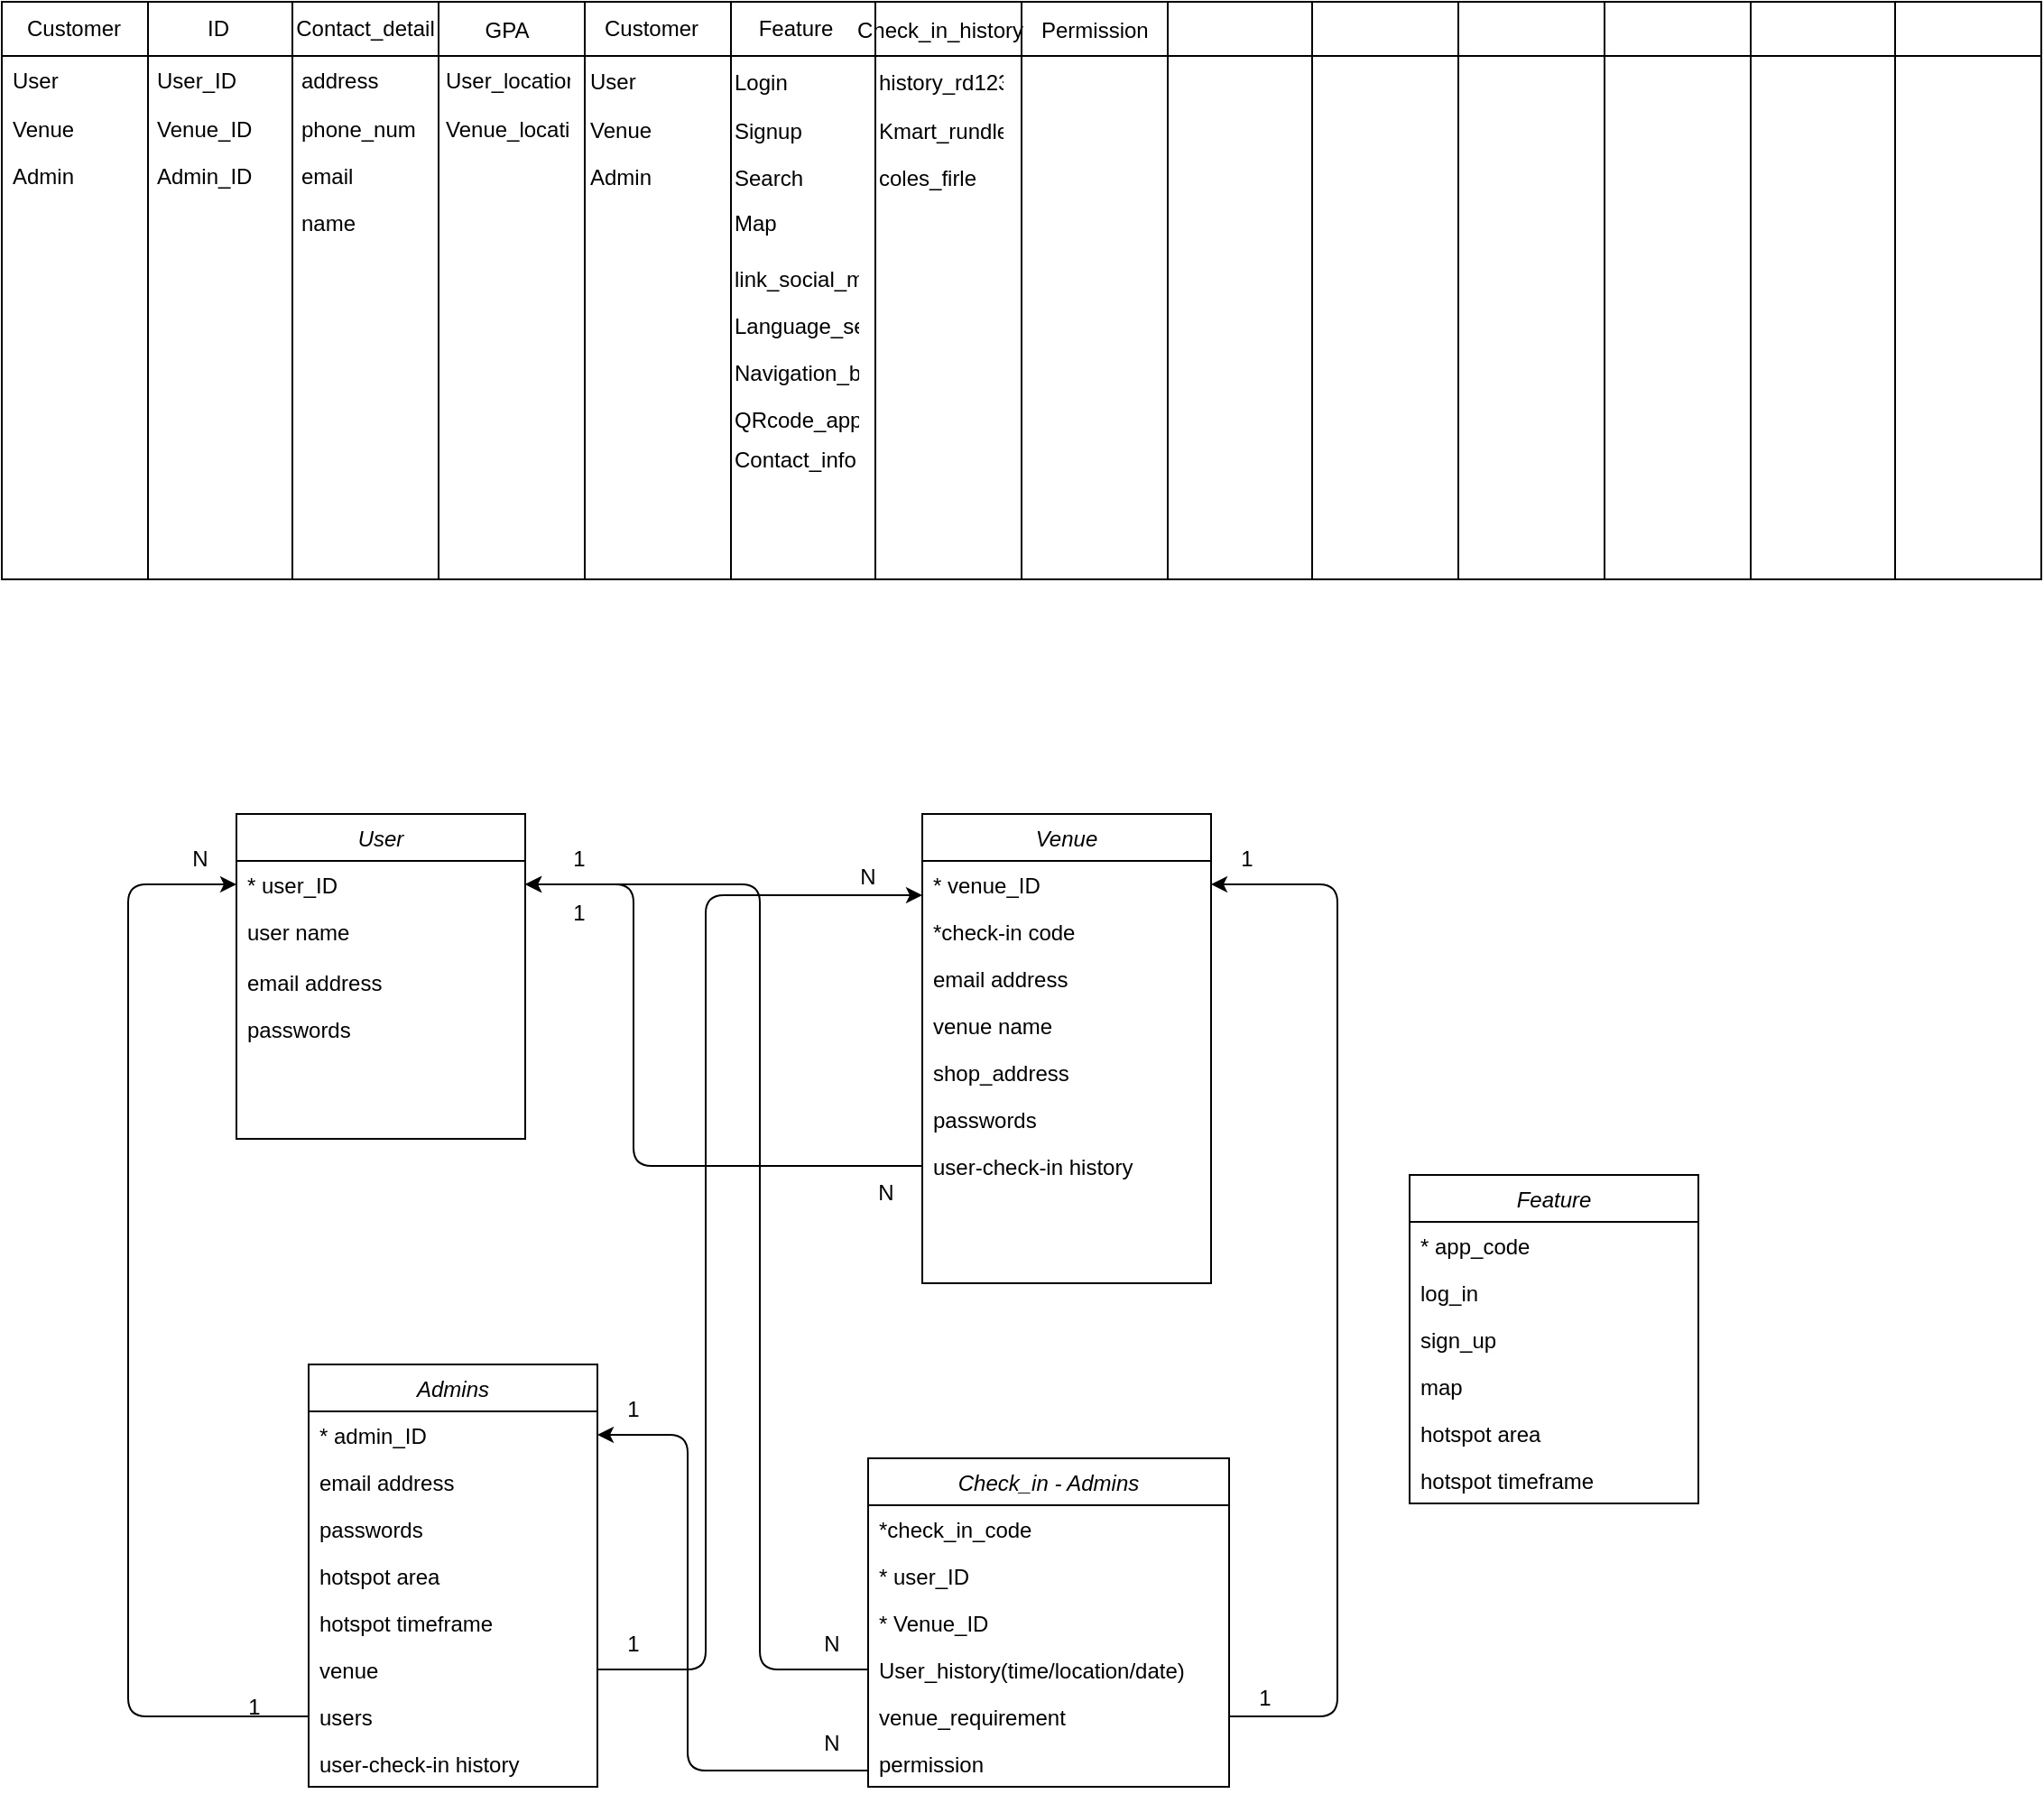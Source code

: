 <mxfile version="14.6.0" type="github">
  <diagram id="C5RBs43oDa-KdzZeNtuy" name="Page-1">
    <mxGraphModel dx="1242" dy="1795" grid="1" gridSize="10" guides="1" tooltips="1" connect="1" arrows="1" fold="1" page="1" pageScale="1" pageWidth="827" pageHeight="1169" math="0" shadow="0">
      <root>
        <mxCell id="WIyWlLk6GJQsqaUBKTNV-0" />
        <mxCell id="WIyWlLk6GJQsqaUBKTNV-1" parent="WIyWlLk6GJQsqaUBKTNV-0" />
        <mxCell id="zkfFHV4jXpPFQw0GAbJ--0" value="User" style="swimlane;fontStyle=2;align=center;verticalAlign=top;childLayout=stackLayout;horizontal=1;startSize=26;horizontalStack=0;resizeParent=1;resizeLast=0;collapsible=1;marginBottom=0;rounded=0;shadow=0;strokeWidth=1;" parent="WIyWlLk6GJQsqaUBKTNV-1" vertex="1">
          <mxGeometry x="150" y="330" width="160" height="180" as="geometry">
            <mxRectangle x="230" y="140" width="160" height="26" as="alternateBounds" />
          </mxGeometry>
        </mxCell>
        <mxCell id="zkfFHV4jXpPFQw0GAbJ--1" value="* user_ID" style="text;align=left;verticalAlign=top;spacingLeft=4;spacingRight=4;overflow=hidden;rotatable=0;points=[[0,0.5],[1,0.5]];portConstraint=eastwest;" parent="zkfFHV4jXpPFQw0GAbJ--0" vertex="1">
          <mxGeometry y="26" width="160" height="26" as="geometry" />
        </mxCell>
        <mxCell id="zkfFHV4jXpPFQw0GAbJ--2" value="user name" style="text;align=left;verticalAlign=top;spacingLeft=4;spacingRight=4;overflow=hidden;rotatable=0;points=[[0,0.5],[1,0.5]];portConstraint=eastwest;rounded=0;shadow=0;html=0;" parent="zkfFHV4jXpPFQw0GAbJ--0" vertex="1">
          <mxGeometry y="52" width="160" height="28" as="geometry" />
        </mxCell>
        <mxCell id="zkfFHV4jXpPFQw0GAbJ--3" value="email address" style="text;align=left;verticalAlign=top;spacingLeft=4;spacingRight=4;overflow=hidden;rotatable=0;points=[[0,0.5],[1,0.5]];portConstraint=eastwest;rounded=0;shadow=0;html=0;" parent="zkfFHV4jXpPFQw0GAbJ--0" vertex="1">
          <mxGeometry y="80" width="160" height="26" as="geometry" />
        </mxCell>
        <mxCell id="_Yc2YSAm_R70ft2o-H0N-0" value="passwords" style="text;align=left;verticalAlign=top;spacingLeft=4;spacingRight=4;overflow=hidden;rotatable=0;points=[[0,0.5],[1,0.5]];portConstraint=eastwest;rounded=0;shadow=0;html=0;" parent="zkfFHV4jXpPFQw0GAbJ--0" vertex="1">
          <mxGeometry y="106" width="160" height="26" as="geometry" />
        </mxCell>
        <mxCell id="_Yc2YSAm_R70ft2o-H0N-7" value="Venue" style="swimlane;fontStyle=2;align=center;verticalAlign=top;childLayout=stackLayout;horizontal=1;startSize=26;horizontalStack=0;resizeParent=1;resizeLast=0;collapsible=1;marginBottom=0;rounded=0;shadow=0;strokeWidth=1;" parent="WIyWlLk6GJQsqaUBKTNV-1" vertex="1">
          <mxGeometry x="530" y="330" width="160" height="260" as="geometry">
            <mxRectangle x="230" y="140" width="160" height="26" as="alternateBounds" />
          </mxGeometry>
        </mxCell>
        <mxCell id="_Yc2YSAm_R70ft2o-H0N-8" value="* venue_ID" style="text;align=left;verticalAlign=top;spacingLeft=4;spacingRight=4;overflow=hidden;rotatable=0;points=[[0,0.5],[1,0.5]];portConstraint=eastwest;" parent="_Yc2YSAm_R70ft2o-H0N-7" vertex="1">
          <mxGeometry y="26" width="160" height="26" as="geometry" />
        </mxCell>
        <mxCell id="_Yc2YSAm_R70ft2o-H0N-12" value="*check-in code" style="text;align=left;verticalAlign=top;spacingLeft=4;spacingRight=4;overflow=hidden;rotatable=0;points=[[0,0.5],[1,0.5]];portConstraint=eastwest;rounded=0;shadow=0;html=0;" parent="_Yc2YSAm_R70ft2o-H0N-7" vertex="1">
          <mxGeometry y="52" width="160" height="26" as="geometry" />
        </mxCell>
        <mxCell id="_Yc2YSAm_R70ft2o-H0N-10" value="email address" style="text;align=left;verticalAlign=top;spacingLeft=4;spacingRight=4;overflow=hidden;rotatable=0;points=[[0,0.5],[1,0.5]];portConstraint=eastwest;rounded=0;shadow=0;html=0;" parent="_Yc2YSAm_R70ft2o-H0N-7" vertex="1">
          <mxGeometry y="78" width="160" height="26" as="geometry" />
        </mxCell>
        <mxCell id="_Yc2YSAm_R70ft2o-H0N-9" value="venue name" style="text;align=left;verticalAlign=top;spacingLeft=4;spacingRight=4;overflow=hidden;rotatable=0;points=[[0,0.5],[1,0.5]];portConstraint=eastwest;rounded=0;shadow=0;html=0;" parent="_Yc2YSAm_R70ft2o-H0N-7" vertex="1">
          <mxGeometry y="104" width="160" height="26" as="geometry" />
        </mxCell>
        <mxCell id="_Yc2YSAm_R70ft2o-H0N-15" value="shop_address" style="text;align=left;verticalAlign=top;spacingLeft=4;spacingRight=4;overflow=hidden;rotatable=0;points=[[0,0.5],[1,0.5]];portConstraint=eastwest;rounded=0;shadow=0;html=0;" parent="_Yc2YSAm_R70ft2o-H0N-7" vertex="1">
          <mxGeometry y="130" width="160" height="26" as="geometry" />
        </mxCell>
        <mxCell id="_Yc2YSAm_R70ft2o-H0N-11" value="passwords" style="text;align=left;verticalAlign=top;spacingLeft=4;spacingRight=4;overflow=hidden;rotatable=0;points=[[0,0.5],[1,0.5]];portConstraint=eastwest;rounded=0;shadow=0;html=0;" parent="_Yc2YSAm_R70ft2o-H0N-7" vertex="1">
          <mxGeometry y="156" width="160" height="26" as="geometry" />
        </mxCell>
        <mxCell id="_Yc2YSAm_R70ft2o-H0N-17" value="user-check-in history" style="text;align=left;verticalAlign=top;spacingLeft=4;spacingRight=4;overflow=hidden;rotatable=0;points=[[0,0.5],[1,0.5]];portConstraint=eastwest;rounded=0;shadow=0;html=0;" parent="_Yc2YSAm_R70ft2o-H0N-7" vertex="1">
          <mxGeometry y="182" width="160" height="26" as="geometry" />
        </mxCell>
        <mxCell id="_Yc2YSAm_R70ft2o-H0N-18" value="Feature" style="swimlane;fontStyle=2;align=center;verticalAlign=top;childLayout=stackLayout;horizontal=1;startSize=26;horizontalStack=0;resizeParent=1;resizeLast=0;collapsible=1;marginBottom=0;rounded=0;shadow=0;strokeWidth=1;" parent="WIyWlLk6GJQsqaUBKTNV-1" vertex="1">
          <mxGeometry x="800" y="530" width="160" height="182" as="geometry">
            <mxRectangle x="230" y="140" width="160" height="26" as="alternateBounds" />
          </mxGeometry>
        </mxCell>
        <mxCell id="_Yc2YSAm_R70ft2o-H0N-19" value="* app_code" style="text;align=left;verticalAlign=top;spacingLeft=4;spacingRight=4;overflow=hidden;rotatable=0;points=[[0,0.5],[1,0.5]];portConstraint=eastwest;" parent="_Yc2YSAm_R70ft2o-H0N-18" vertex="1">
          <mxGeometry y="26" width="160" height="26" as="geometry" />
        </mxCell>
        <mxCell id="_Yc2YSAm_R70ft2o-H0N-29" value="log_in" style="text;align=left;verticalAlign=top;spacingLeft=4;spacingRight=4;overflow=hidden;rotatable=0;points=[[0,0.5],[1,0.5]];portConstraint=eastwest;rounded=0;shadow=0;html=0;" parent="_Yc2YSAm_R70ft2o-H0N-18" vertex="1">
          <mxGeometry y="52" width="160" height="26" as="geometry" />
        </mxCell>
        <mxCell id="_Yc2YSAm_R70ft2o-H0N-22" value="sign_up" style="text;align=left;verticalAlign=top;spacingLeft=4;spacingRight=4;overflow=hidden;rotatable=0;points=[[0,0.5],[1,0.5]];portConstraint=eastwest;rounded=0;shadow=0;html=0;" parent="_Yc2YSAm_R70ft2o-H0N-18" vertex="1">
          <mxGeometry y="78" width="160" height="26" as="geometry" />
        </mxCell>
        <mxCell id="_Yc2YSAm_R70ft2o-H0N-24" value="map" style="text;align=left;verticalAlign=top;spacingLeft=4;spacingRight=4;overflow=hidden;rotatable=0;points=[[0,0.5],[1,0.5]];portConstraint=eastwest;rounded=0;shadow=0;html=0;" parent="_Yc2YSAm_R70ft2o-H0N-18" vertex="1">
          <mxGeometry y="104" width="160" height="26" as="geometry" />
        </mxCell>
        <mxCell id="Tn1eHENGpZ-2e6yi4WYP-84" value="hotspot area" style="text;align=left;verticalAlign=top;spacingLeft=4;spacingRight=4;overflow=hidden;rotatable=0;points=[[0,0.5],[1,0.5]];portConstraint=eastwest;rounded=0;shadow=0;html=0;" vertex="1" parent="_Yc2YSAm_R70ft2o-H0N-18">
          <mxGeometry y="130" width="160" height="26" as="geometry" />
        </mxCell>
        <mxCell id="Tn1eHENGpZ-2e6yi4WYP-85" value="hotspot timeframe" style="text;align=left;verticalAlign=top;spacingLeft=4;spacingRight=4;overflow=hidden;rotatable=0;points=[[0,0.5],[1,0.5]];portConstraint=eastwest;rounded=0;shadow=0;html=0;" vertex="1" parent="_Yc2YSAm_R70ft2o-H0N-18">
          <mxGeometry y="156" width="160" height="26" as="geometry" />
        </mxCell>
        <mxCell id="_Yc2YSAm_R70ft2o-H0N-30" value="Admins" style="swimlane;fontStyle=2;align=center;verticalAlign=top;childLayout=stackLayout;horizontal=1;startSize=26;horizontalStack=0;resizeParent=1;resizeLast=0;collapsible=1;marginBottom=0;rounded=0;shadow=0;strokeWidth=1;" parent="WIyWlLk6GJQsqaUBKTNV-1" vertex="1">
          <mxGeometry x="190" y="635" width="160" height="234" as="geometry">
            <mxRectangle x="230" y="140" width="160" height="26" as="alternateBounds" />
          </mxGeometry>
        </mxCell>
        <mxCell id="_Yc2YSAm_R70ft2o-H0N-31" value="* admin_ID" style="text;align=left;verticalAlign=top;spacingLeft=4;spacingRight=4;overflow=hidden;rotatable=0;points=[[0,0.5],[1,0.5]];portConstraint=eastwest;" parent="_Yc2YSAm_R70ft2o-H0N-30" vertex="1">
          <mxGeometry y="26" width="160" height="26" as="geometry" />
        </mxCell>
        <mxCell id="_Yc2YSAm_R70ft2o-H0N-32" value="email address" style="text;align=left;verticalAlign=top;spacingLeft=4;spacingRight=4;overflow=hidden;rotatable=0;points=[[0,0.5],[1,0.5]];portConstraint=eastwest;rounded=0;shadow=0;html=0;" parent="_Yc2YSAm_R70ft2o-H0N-30" vertex="1">
          <mxGeometry y="52" width="160" height="26" as="geometry" />
        </mxCell>
        <mxCell id="_Yc2YSAm_R70ft2o-H0N-33" value="passwords" style="text;align=left;verticalAlign=top;spacingLeft=4;spacingRight=4;overflow=hidden;rotatable=0;points=[[0,0.5],[1,0.5]];portConstraint=eastwest;rounded=0;shadow=0;html=0;" parent="_Yc2YSAm_R70ft2o-H0N-30" vertex="1">
          <mxGeometry y="78" width="160" height="26" as="geometry" />
        </mxCell>
        <mxCell id="_Yc2YSAm_R70ft2o-H0N-34" value="hotspot area" style="text;align=left;verticalAlign=top;spacingLeft=4;spacingRight=4;overflow=hidden;rotatable=0;points=[[0,0.5],[1,0.5]];portConstraint=eastwest;rounded=0;shadow=0;html=0;" parent="_Yc2YSAm_R70ft2o-H0N-30" vertex="1">
          <mxGeometry y="104" width="160" height="26" as="geometry" />
        </mxCell>
        <mxCell id="_Yc2YSAm_R70ft2o-H0N-35" value="hotspot timeframe" style="text;align=left;verticalAlign=top;spacingLeft=4;spacingRight=4;overflow=hidden;rotatable=0;points=[[0,0.5],[1,0.5]];portConstraint=eastwest;rounded=0;shadow=0;html=0;" parent="_Yc2YSAm_R70ft2o-H0N-30" vertex="1">
          <mxGeometry y="130" width="160" height="26" as="geometry" />
        </mxCell>
        <mxCell id="_Yc2YSAm_R70ft2o-H0N-36" value="venue" style="text;align=left;verticalAlign=top;spacingLeft=4;spacingRight=4;overflow=hidden;rotatable=0;points=[[0,0.5],[1,0.5]];portConstraint=eastwest;rounded=0;shadow=0;html=0;" parent="_Yc2YSAm_R70ft2o-H0N-30" vertex="1">
          <mxGeometry y="156" width="160" height="26" as="geometry" />
        </mxCell>
        <mxCell id="_Yc2YSAm_R70ft2o-H0N-37" value="users" style="text;align=left;verticalAlign=top;spacingLeft=4;spacingRight=4;overflow=hidden;rotatable=0;points=[[0,0.5],[1,0.5]];portConstraint=eastwest;rounded=0;shadow=0;html=0;" parent="_Yc2YSAm_R70ft2o-H0N-30" vertex="1">
          <mxGeometry y="182" width="160" height="26" as="geometry" />
        </mxCell>
        <mxCell id="_Yc2YSAm_R70ft2o-H0N-38" value="user-check-in history" style="text;align=left;verticalAlign=top;spacingLeft=4;spacingRight=4;overflow=hidden;rotatable=0;points=[[0,0.5],[1,0.5]];portConstraint=eastwest;rounded=0;shadow=0;html=0;" parent="_Yc2YSAm_R70ft2o-H0N-30" vertex="1">
          <mxGeometry y="208" width="160" height="26" as="geometry" />
        </mxCell>
        <mxCell id="_Yc2YSAm_R70ft2o-H0N-39" value="" style="endArrow=classic;html=1;exitX=1;exitY=0.5;exitDx=0;exitDy=0;" parent="WIyWlLk6GJQsqaUBKTNV-1" source="_Yc2YSAm_R70ft2o-H0N-36" edge="1">
          <mxGeometry width="50" height="50" relative="1" as="geometry">
            <mxPoint x="400" y="675" as="sourcePoint" />
            <mxPoint x="530" y="375" as="targetPoint" />
            <Array as="points">
              <mxPoint x="410" y="804" />
              <mxPoint x="410" y="375" />
            </Array>
          </mxGeometry>
        </mxCell>
        <mxCell id="_Yc2YSAm_R70ft2o-H0N-40" value="1" style="text;html=1;strokeColor=none;fillColor=none;align=center;verticalAlign=middle;whiteSpace=wrap;rounded=0;" parent="WIyWlLk6GJQsqaUBKTNV-1" vertex="1">
          <mxGeometry x="350" y="779.5" width="40" height="20" as="geometry" />
        </mxCell>
        <mxCell id="_Yc2YSAm_R70ft2o-H0N-41" value="N" style="text;html=1;strokeColor=none;fillColor=none;align=center;verticalAlign=middle;whiteSpace=wrap;rounded=0;" parent="WIyWlLk6GJQsqaUBKTNV-1" vertex="1">
          <mxGeometry x="480" y="355" width="40" height="20" as="geometry" />
        </mxCell>
        <mxCell id="_Yc2YSAm_R70ft2o-H0N-45" value="" style="endArrow=classic;html=1;entryX=0;entryY=0.5;entryDx=0;entryDy=0;exitX=0;exitY=0.5;exitDx=0;exitDy=0;" parent="WIyWlLk6GJQsqaUBKTNV-1" source="_Yc2YSAm_R70ft2o-H0N-37" target="zkfFHV4jXpPFQw0GAbJ--1" edge="1">
          <mxGeometry width="50" height="50" relative="1" as="geometry">
            <mxPoint x="400" y="675" as="sourcePoint" />
            <mxPoint x="450" y="625" as="targetPoint" />
            <Array as="points">
              <mxPoint x="90" y="830" />
              <mxPoint x="90" y="369" />
            </Array>
          </mxGeometry>
        </mxCell>
        <mxCell id="_Yc2YSAm_R70ft2o-H0N-46" value="1" style="text;html=1;strokeColor=none;fillColor=none;align=center;verticalAlign=middle;whiteSpace=wrap;rounded=0;" parent="WIyWlLk6GJQsqaUBKTNV-1" vertex="1">
          <mxGeometry x="140" y="815" width="40" height="20" as="geometry" />
        </mxCell>
        <mxCell id="_Yc2YSAm_R70ft2o-H0N-48" value="N" style="text;html=1;strokeColor=none;fillColor=none;align=center;verticalAlign=middle;whiteSpace=wrap;rounded=0;" parent="WIyWlLk6GJQsqaUBKTNV-1" vertex="1">
          <mxGeometry x="110" y="345" width="40" height="20" as="geometry" />
        </mxCell>
        <mxCell id="_Yc2YSAm_R70ft2o-H0N-50" value="" style="endArrow=classic;html=1;exitX=0;exitY=0.5;exitDx=0;exitDy=0;entryX=1;entryY=0.5;entryDx=0;entryDy=0;" parent="WIyWlLk6GJQsqaUBKTNV-1" source="_Yc2YSAm_R70ft2o-H0N-17" target="zkfFHV4jXpPFQw0GAbJ--1" edge="1">
          <mxGeometry width="50" height="50" relative="1" as="geometry">
            <mxPoint x="400" y="675" as="sourcePoint" />
            <mxPoint x="450" y="625" as="targetPoint" />
            <Array as="points">
              <mxPoint x="370" y="525" />
              <mxPoint x="370" y="369" />
            </Array>
          </mxGeometry>
        </mxCell>
        <mxCell id="_Yc2YSAm_R70ft2o-H0N-51" value="1" style="text;html=1;strokeColor=none;fillColor=none;align=center;verticalAlign=middle;whiteSpace=wrap;rounded=0;" parent="WIyWlLk6GJQsqaUBKTNV-1" vertex="1">
          <mxGeometry x="320" y="345" width="40" height="20" as="geometry" />
        </mxCell>
        <mxCell id="_Yc2YSAm_R70ft2o-H0N-53" value="N" style="text;html=1;strokeColor=none;fillColor=none;align=center;verticalAlign=middle;whiteSpace=wrap;rounded=0;" parent="WIyWlLk6GJQsqaUBKTNV-1" vertex="1">
          <mxGeometry x="490" y="530" width="40" height="20" as="geometry" />
        </mxCell>
        <mxCell id="Tn1eHENGpZ-2e6yi4WYP-1" value="" style="shape=table;html=1;whiteSpace=wrap;startSize=0;container=1;collapsible=0;childLayout=tableLayout;" vertex="1" parent="WIyWlLk6GJQsqaUBKTNV-1">
          <mxGeometry x="20" y="-120" width="1130" height="320" as="geometry" />
        </mxCell>
        <mxCell id="Tn1eHENGpZ-2e6yi4WYP-2" value="" style="shape=partialRectangle;html=1;whiteSpace=wrap;collapsible=0;dropTarget=0;pointerEvents=0;fillColor=none;top=0;left=0;bottom=0;right=0;points=[[0,0.5],[1,0.5]];portConstraint=eastwest;" vertex="1" parent="Tn1eHENGpZ-2e6yi4WYP-1">
          <mxGeometry width="1130" height="30" as="geometry" />
        </mxCell>
        <mxCell id="Tn1eHENGpZ-2e6yi4WYP-3" value="" style="shape=partialRectangle;html=1;whiteSpace=wrap;connectable=0;overflow=hidden;fillColor=none;top=0;left=0;bottom=0;right=0;" vertex="1" parent="Tn1eHENGpZ-2e6yi4WYP-2">
          <mxGeometry width="81" height="30" as="geometry" />
        </mxCell>
        <mxCell id="Tn1eHENGpZ-2e6yi4WYP-4" value="" style="shape=partialRectangle;html=1;whiteSpace=wrap;connectable=0;overflow=hidden;fillColor=none;top=0;left=0;bottom=0;right=0;" vertex="1" parent="Tn1eHENGpZ-2e6yi4WYP-2">
          <mxGeometry x="81" width="80" height="30" as="geometry" />
        </mxCell>
        <mxCell id="Tn1eHENGpZ-2e6yi4WYP-5" value="Contact_detail" style="shape=partialRectangle;html=1;whiteSpace=wrap;connectable=0;overflow=hidden;fillColor=none;top=0;left=0;bottom=0;right=0;" vertex="1" parent="Tn1eHENGpZ-2e6yi4WYP-2">
          <mxGeometry x="161" width="81" height="30" as="geometry" />
        </mxCell>
        <mxCell id="Tn1eHENGpZ-2e6yi4WYP-6" value="" style="shape=partialRectangle;html=1;whiteSpace=wrap;connectable=0;overflow=hidden;fillColor=none;top=0;left=0;bottom=0;right=0;" vertex="1" parent="Tn1eHENGpZ-2e6yi4WYP-2">
          <mxGeometry x="242" width="81" height="30" as="geometry" />
        </mxCell>
        <mxCell id="Tn1eHENGpZ-2e6yi4WYP-7" value="" style="shape=partialRectangle;html=1;whiteSpace=wrap;connectable=0;overflow=hidden;fillColor=none;top=0;left=0;bottom=0;right=0;" vertex="1" parent="Tn1eHENGpZ-2e6yi4WYP-2">
          <mxGeometry x="323" width="81" height="30" as="geometry" />
        </mxCell>
        <mxCell id="Tn1eHENGpZ-2e6yi4WYP-8" value="" style="shape=partialRectangle;html=1;whiteSpace=wrap;connectable=0;overflow=hidden;fillColor=none;top=0;left=0;bottom=0;right=0;" vertex="1" parent="Tn1eHENGpZ-2e6yi4WYP-2">
          <mxGeometry x="404" width="80" height="30" as="geometry" />
        </mxCell>
        <mxCell id="Tn1eHENGpZ-2e6yi4WYP-9" value="" style="shape=partialRectangle;html=1;whiteSpace=wrap;connectable=0;overflow=hidden;fillColor=none;top=0;left=0;bottom=0;right=0;" vertex="1" parent="Tn1eHENGpZ-2e6yi4WYP-2">
          <mxGeometry x="484" width="81" height="30" as="geometry" />
        </mxCell>
        <mxCell id="Tn1eHENGpZ-2e6yi4WYP-10" value="" style="shape=partialRectangle;html=1;whiteSpace=wrap;connectable=0;overflow=hidden;fillColor=none;top=0;left=0;bottom=0;right=0;" vertex="1" parent="Tn1eHENGpZ-2e6yi4WYP-2">
          <mxGeometry x="565" width="81" height="30" as="geometry" />
        </mxCell>
        <mxCell id="Tn1eHENGpZ-2e6yi4WYP-11" value="" style="shape=partialRectangle;html=1;whiteSpace=wrap;connectable=0;overflow=hidden;fillColor=none;top=0;left=0;bottom=0;right=0;" vertex="1" parent="Tn1eHENGpZ-2e6yi4WYP-2">
          <mxGeometry x="646" width="80" height="30" as="geometry" />
        </mxCell>
        <mxCell id="Tn1eHENGpZ-2e6yi4WYP-12" value="" style="shape=partialRectangle;html=1;whiteSpace=wrap;connectable=0;overflow=hidden;fillColor=none;top=0;left=0;bottom=0;right=0;" vertex="1" parent="Tn1eHENGpZ-2e6yi4WYP-2">
          <mxGeometry x="726" width="81" height="30" as="geometry" />
        </mxCell>
        <mxCell id="Tn1eHENGpZ-2e6yi4WYP-13" value="" style="shape=partialRectangle;html=1;whiteSpace=wrap;connectable=0;overflow=hidden;fillColor=none;top=0;left=0;bottom=0;right=0;" vertex="1" parent="Tn1eHENGpZ-2e6yi4WYP-2">
          <mxGeometry x="807" width="81" height="30" as="geometry" />
        </mxCell>
        <mxCell id="Tn1eHENGpZ-2e6yi4WYP-14" value="" style="shape=partialRectangle;html=1;whiteSpace=wrap;connectable=0;overflow=hidden;fillColor=none;top=0;left=0;bottom=0;right=0;" vertex="1" parent="Tn1eHENGpZ-2e6yi4WYP-2">
          <mxGeometry x="888" width="81" height="30" as="geometry" />
        </mxCell>
        <mxCell id="Tn1eHENGpZ-2e6yi4WYP-15" value="" style="shape=partialRectangle;html=1;whiteSpace=wrap;connectable=0;overflow=hidden;fillColor=none;top=0;left=0;bottom=0;right=0;" vertex="1" parent="Tn1eHENGpZ-2e6yi4WYP-2">
          <mxGeometry x="969" width="80" height="30" as="geometry" />
        </mxCell>
        <mxCell id="Tn1eHENGpZ-2e6yi4WYP-16" value="" style="shape=partialRectangle;html=1;whiteSpace=wrap;connectable=0;overflow=hidden;fillColor=none;top=0;left=0;bottom=0;right=0;" vertex="1" parent="Tn1eHENGpZ-2e6yi4WYP-2">
          <mxGeometry x="1049" width="81" height="30" as="geometry" />
        </mxCell>
        <mxCell id="Tn1eHENGpZ-2e6yi4WYP-17" value="" style="shape=partialRectangle;html=1;whiteSpace=wrap;collapsible=0;dropTarget=0;pointerEvents=0;fillColor=none;top=0;left=0;bottom=0;right=0;points=[[0,0.5],[1,0.5]];portConstraint=eastwest;" vertex="1" parent="Tn1eHENGpZ-2e6yi4WYP-1">
          <mxGeometry y="30" width="1130" height="290" as="geometry" />
        </mxCell>
        <mxCell id="Tn1eHENGpZ-2e6yi4WYP-18" value="" style="shape=partialRectangle;html=1;whiteSpace=wrap;connectable=0;overflow=hidden;fillColor=none;top=0;left=0;bottom=0;right=0;" vertex="1" parent="Tn1eHENGpZ-2e6yi4WYP-17">
          <mxGeometry width="81" height="290" as="geometry" />
        </mxCell>
        <mxCell id="Tn1eHENGpZ-2e6yi4WYP-19" value="" style="shape=partialRectangle;html=1;whiteSpace=wrap;connectable=0;overflow=hidden;fillColor=none;top=0;left=0;bottom=0;right=0;" vertex="1" parent="Tn1eHENGpZ-2e6yi4WYP-17">
          <mxGeometry x="81" width="80" height="290" as="geometry" />
        </mxCell>
        <mxCell id="Tn1eHENGpZ-2e6yi4WYP-20" value="" style="shape=partialRectangle;html=1;whiteSpace=wrap;connectable=0;overflow=hidden;fillColor=none;top=0;left=0;bottom=0;right=0;" vertex="1" parent="Tn1eHENGpZ-2e6yi4WYP-17">
          <mxGeometry x="161" width="81" height="290" as="geometry" />
        </mxCell>
        <mxCell id="Tn1eHENGpZ-2e6yi4WYP-21" value="" style="shape=partialRectangle;html=1;whiteSpace=wrap;connectable=0;overflow=hidden;fillColor=none;top=0;left=0;bottom=0;right=0;" vertex="1" parent="Tn1eHENGpZ-2e6yi4WYP-17">
          <mxGeometry x="242" width="81" height="290" as="geometry" />
        </mxCell>
        <mxCell id="Tn1eHENGpZ-2e6yi4WYP-22" value="" style="shape=partialRectangle;html=1;whiteSpace=wrap;connectable=0;overflow=hidden;fillColor=none;top=0;left=0;bottom=0;right=0;" vertex="1" parent="Tn1eHENGpZ-2e6yi4WYP-17">
          <mxGeometry x="323" width="81" height="290" as="geometry" />
        </mxCell>
        <mxCell id="Tn1eHENGpZ-2e6yi4WYP-23" value="" style="shape=partialRectangle;html=1;whiteSpace=wrap;connectable=0;overflow=hidden;fillColor=none;top=0;left=0;bottom=0;right=0;" vertex="1" parent="Tn1eHENGpZ-2e6yi4WYP-17">
          <mxGeometry x="404" width="80" height="290" as="geometry" />
        </mxCell>
        <mxCell id="Tn1eHENGpZ-2e6yi4WYP-24" value="" style="shape=partialRectangle;html=1;whiteSpace=wrap;connectable=0;overflow=hidden;fillColor=none;top=0;left=0;bottom=0;right=0;" vertex="1" parent="Tn1eHENGpZ-2e6yi4WYP-17">
          <mxGeometry x="484" width="81" height="290" as="geometry" />
        </mxCell>
        <mxCell id="Tn1eHENGpZ-2e6yi4WYP-25" value="" style="shape=partialRectangle;html=1;whiteSpace=wrap;connectable=0;overflow=hidden;fillColor=none;top=0;left=0;bottom=0;right=0;" vertex="1" parent="Tn1eHENGpZ-2e6yi4WYP-17">
          <mxGeometry x="565" width="81" height="290" as="geometry" />
        </mxCell>
        <mxCell id="Tn1eHENGpZ-2e6yi4WYP-26" value="" style="shape=partialRectangle;html=1;whiteSpace=wrap;connectable=0;overflow=hidden;fillColor=none;top=0;left=0;bottom=0;right=0;" vertex="1" parent="Tn1eHENGpZ-2e6yi4WYP-17">
          <mxGeometry x="646" width="80" height="290" as="geometry" />
        </mxCell>
        <mxCell id="Tn1eHENGpZ-2e6yi4WYP-27" value="" style="shape=partialRectangle;html=1;whiteSpace=wrap;connectable=0;overflow=hidden;fillColor=none;top=0;left=0;bottom=0;right=0;" vertex="1" parent="Tn1eHENGpZ-2e6yi4WYP-17">
          <mxGeometry x="726" width="81" height="290" as="geometry" />
        </mxCell>
        <mxCell id="Tn1eHENGpZ-2e6yi4WYP-28" value="" style="shape=partialRectangle;html=1;whiteSpace=wrap;connectable=0;overflow=hidden;fillColor=none;top=0;left=0;bottom=0;right=0;" vertex="1" parent="Tn1eHENGpZ-2e6yi4WYP-17">
          <mxGeometry x="807" width="81" height="290" as="geometry" />
        </mxCell>
        <mxCell id="Tn1eHENGpZ-2e6yi4WYP-29" value="" style="shape=partialRectangle;html=1;whiteSpace=wrap;connectable=0;overflow=hidden;fillColor=none;top=0;left=0;bottom=0;right=0;" vertex="1" parent="Tn1eHENGpZ-2e6yi4WYP-17">
          <mxGeometry x="888" width="81" height="290" as="geometry" />
        </mxCell>
        <mxCell id="Tn1eHENGpZ-2e6yi4WYP-30" value="" style="shape=partialRectangle;html=1;whiteSpace=wrap;connectable=0;overflow=hidden;fillColor=none;top=0;left=0;bottom=0;right=0;" vertex="1" parent="Tn1eHENGpZ-2e6yi4WYP-17">
          <mxGeometry x="969" width="80" height="290" as="geometry" />
        </mxCell>
        <mxCell id="Tn1eHENGpZ-2e6yi4WYP-31" value="" style="shape=partialRectangle;html=1;whiteSpace=wrap;connectable=0;overflow=hidden;fillColor=none;top=0;left=0;bottom=0;right=0;" vertex="1" parent="Tn1eHENGpZ-2e6yi4WYP-17">
          <mxGeometry x="1049" width="81" height="290" as="geometry" />
        </mxCell>
        <mxCell id="Tn1eHENGpZ-2e6yi4WYP-32" value="Customer" style="text;html=1;strokeColor=none;fillColor=none;align=center;verticalAlign=middle;whiteSpace=wrap;rounded=0;" vertex="1" parent="WIyWlLk6GJQsqaUBKTNV-1">
          <mxGeometry x="20" y="-120" width="80" height="30" as="geometry" />
        </mxCell>
        <mxCell id="Tn1eHENGpZ-2e6yi4WYP-33" value="User" style="text;align=left;verticalAlign=top;spacingLeft=4;spacingRight=4;overflow=hidden;rotatable=0;points=[[0,0.5],[1,0.5]];portConstraint=eastwest;" vertex="1" parent="WIyWlLk6GJQsqaUBKTNV-1">
          <mxGeometry x="20" y="-90" width="80" height="26" as="geometry" />
        </mxCell>
        <mxCell id="Tn1eHENGpZ-2e6yi4WYP-34" value="Venue" style="text;align=left;verticalAlign=top;spacingLeft=4;spacingRight=4;overflow=hidden;rotatable=0;points=[[0,0.5],[1,0.5]];portConstraint=eastwest;" vertex="1" parent="WIyWlLk6GJQsqaUBKTNV-1">
          <mxGeometry x="20" y="-63" width="80" height="26" as="geometry" />
        </mxCell>
        <mxCell id="Tn1eHENGpZ-2e6yi4WYP-35" value="Admin" style="text;align=left;verticalAlign=top;spacingLeft=4;spacingRight=4;overflow=hidden;rotatable=0;points=[[0,0.5],[1,0.5]];portConstraint=eastwest;" vertex="1" parent="WIyWlLk6GJQsqaUBKTNV-1">
          <mxGeometry x="20" y="-37" width="80" height="26" as="geometry" />
        </mxCell>
        <mxCell id="Tn1eHENGpZ-2e6yi4WYP-38" value="ID" style="text;html=1;strokeColor=none;fillColor=none;align=center;verticalAlign=middle;whiteSpace=wrap;rounded=0;" vertex="1" parent="WIyWlLk6GJQsqaUBKTNV-1">
          <mxGeometry x="100" y="-120" width="80" height="30" as="geometry" />
        </mxCell>
        <mxCell id="Tn1eHENGpZ-2e6yi4WYP-46" value="User_ID" style="text;align=left;verticalAlign=top;spacingLeft=4;spacingRight=4;overflow=hidden;rotatable=0;points=[[0,0.5],[1,0.5]];portConstraint=eastwest;" vertex="1" parent="WIyWlLk6GJQsqaUBKTNV-1">
          <mxGeometry x="100" y="-90" width="80" height="26" as="geometry" />
        </mxCell>
        <mxCell id="Tn1eHENGpZ-2e6yi4WYP-47" value="Venue_ID" style="text;align=left;verticalAlign=top;spacingLeft=4;spacingRight=4;overflow=hidden;rotatable=0;points=[[0,0.5],[1,0.5]];portConstraint=eastwest;" vertex="1" parent="WIyWlLk6GJQsqaUBKTNV-1">
          <mxGeometry x="100" y="-63" width="80" height="26" as="geometry" />
        </mxCell>
        <mxCell id="Tn1eHENGpZ-2e6yi4WYP-48" value="Admin_ID" style="text;align=left;verticalAlign=top;spacingLeft=4;spacingRight=4;overflow=hidden;rotatable=0;points=[[0,0.5],[1,0.5]];portConstraint=eastwest;" vertex="1" parent="WIyWlLk6GJQsqaUBKTNV-1">
          <mxGeometry x="100" y="-37" width="80" height="26" as="geometry" />
        </mxCell>
        <mxCell id="Tn1eHENGpZ-2e6yi4WYP-49" value="address" style="text;align=left;verticalAlign=top;spacingLeft=4;spacingRight=4;overflow=hidden;rotatable=0;points=[[0,0.5],[1,0.5]];portConstraint=eastwest;" vertex="1" parent="WIyWlLk6GJQsqaUBKTNV-1">
          <mxGeometry x="180" y="-90" width="80" height="26" as="geometry" />
        </mxCell>
        <mxCell id="Tn1eHENGpZ-2e6yi4WYP-50" value="phone_num" style="text;align=left;verticalAlign=top;spacingLeft=4;spacingRight=4;overflow=hidden;rotatable=0;points=[[0,0.5],[1,0.5]];portConstraint=eastwest;" vertex="1" parent="WIyWlLk6GJQsqaUBKTNV-1">
          <mxGeometry x="180" y="-63" width="80" height="26" as="geometry" />
        </mxCell>
        <mxCell id="Tn1eHENGpZ-2e6yi4WYP-51" value="email" style="text;align=left;verticalAlign=top;spacingLeft=4;spacingRight=4;overflow=hidden;rotatable=0;points=[[0,0.5],[1,0.5]];portConstraint=eastwest;" vertex="1" parent="WIyWlLk6GJQsqaUBKTNV-1">
          <mxGeometry x="180" y="-37" width="80" height="26" as="geometry" />
        </mxCell>
        <mxCell id="Tn1eHENGpZ-2e6yi4WYP-52" value="User_location" style="text;align=left;verticalAlign=top;spacingLeft=4;spacingRight=4;overflow=hidden;rotatable=0;points=[[0,0.5],[1,0.5]];portConstraint=eastwest;" vertex="1" parent="WIyWlLk6GJQsqaUBKTNV-1">
          <mxGeometry x="260" y="-90" width="80" height="26" as="geometry" />
        </mxCell>
        <mxCell id="Tn1eHENGpZ-2e6yi4WYP-53" value="Venue_location" style="text;align=left;verticalAlign=top;spacingLeft=4;spacingRight=4;overflow=hidden;rotatable=0;points=[[0,0.5],[1,0.5]];portConstraint=eastwest;" vertex="1" parent="WIyWlLk6GJQsqaUBKTNV-1">
          <mxGeometry x="260" y="-63" width="80" height="26" as="geometry" />
        </mxCell>
        <mxCell id="Tn1eHENGpZ-2e6yi4WYP-55" value="User" style="text;align=left;verticalAlign=top;spacingLeft=4;spacingRight=4;overflow=hidden;rotatable=0;points=[[0,0.5],[1,0.5]];portConstraint=eastwest;" vertex="1" parent="WIyWlLk6GJQsqaUBKTNV-1">
          <mxGeometry x="340" y="-89.5" width="80" height="26" as="geometry" />
        </mxCell>
        <mxCell id="Tn1eHENGpZ-2e6yi4WYP-56" value="Venue" style="text;align=left;verticalAlign=top;spacingLeft=4;spacingRight=4;overflow=hidden;rotatable=0;points=[[0,0.5],[1,0.5]];portConstraint=eastwest;" vertex="1" parent="WIyWlLk6GJQsqaUBKTNV-1">
          <mxGeometry x="340" y="-62.5" width="80" height="26" as="geometry" />
        </mxCell>
        <mxCell id="Tn1eHENGpZ-2e6yi4WYP-57" value="Admin" style="text;align=left;verticalAlign=top;spacingLeft=4;spacingRight=4;overflow=hidden;rotatable=0;points=[[0,0.5],[1,0.5]];portConstraint=eastwest;" vertex="1" parent="WIyWlLk6GJQsqaUBKTNV-1">
          <mxGeometry x="340" y="-36.5" width="80" height="26" as="geometry" />
        </mxCell>
        <mxCell id="Tn1eHENGpZ-2e6yi4WYP-58" value="GPA" style="text;html=1;strokeColor=none;fillColor=none;align=center;verticalAlign=middle;whiteSpace=wrap;rounded=0;" vertex="1" parent="WIyWlLk6GJQsqaUBKTNV-1">
          <mxGeometry x="260" y="-119.5" width="80" height="30" as="geometry" />
        </mxCell>
        <mxCell id="Tn1eHENGpZ-2e6yi4WYP-59" value="Customer" style="text;html=1;strokeColor=none;fillColor=none;align=center;verticalAlign=middle;whiteSpace=wrap;rounded=0;" vertex="1" parent="WIyWlLk6GJQsqaUBKTNV-1">
          <mxGeometry x="340" y="-120" width="80" height="30" as="geometry" />
        </mxCell>
        <mxCell id="Tn1eHENGpZ-2e6yi4WYP-60" value="name" style="text;align=left;verticalAlign=top;spacingLeft=4;spacingRight=4;overflow=hidden;rotatable=0;points=[[0,0.5],[1,0.5]];portConstraint=eastwest;" vertex="1" parent="WIyWlLk6GJQsqaUBKTNV-1">
          <mxGeometry x="180" y="-11" width="80" height="26" as="geometry" />
        </mxCell>
        <mxCell id="Tn1eHENGpZ-2e6yi4WYP-61" value="Check_in_history" style="text;html=1;strokeColor=none;fillColor=none;align=center;verticalAlign=middle;whiteSpace=wrap;rounded=0;" vertex="1" parent="WIyWlLk6GJQsqaUBKTNV-1">
          <mxGeometry x="500" y="-119" width="80" height="30" as="geometry" />
        </mxCell>
        <mxCell id="Tn1eHENGpZ-2e6yi4WYP-62" value="Login" style="text;align=left;verticalAlign=top;spacingLeft=4;spacingRight=4;overflow=hidden;rotatable=0;points=[[0,0.5],[1,0.5]];portConstraint=eastwest;" vertex="1" parent="WIyWlLk6GJQsqaUBKTNV-1">
          <mxGeometry x="420" y="-89" width="80" height="26" as="geometry" />
        </mxCell>
        <mxCell id="Tn1eHENGpZ-2e6yi4WYP-63" value="Signup" style="text;align=left;verticalAlign=top;spacingLeft=4;spacingRight=4;overflow=hidden;rotatable=0;points=[[0,0.5],[1,0.5]];portConstraint=eastwest;" vertex="1" parent="WIyWlLk6GJQsqaUBKTNV-1">
          <mxGeometry x="420" y="-62" width="80" height="26" as="geometry" />
        </mxCell>
        <mxCell id="Tn1eHENGpZ-2e6yi4WYP-64" value="Search" style="text;align=left;verticalAlign=top;spacingLeft=4;spacingRight=4;overflow=hidden;rotatable=0;points=[[0,0.5],[1,0.5]];portConstraint=eastwest;" vertex="1" parent="WIyWlLk6GJQsqaUBKTNV-1">
          <mxGeometry x="420" y="-36" width="80" height="26" as="geometry" />
        </mxCell>
        <mxCell id="Tn1eHENGpZ-2e6yi4WYP-65" value="Map" style="text;align=left;verticalAlign=top;spacingLeft=4;spacingRight=4;overflow=hidden;rotatable=0;points=[[0,0.5],[1,0.5]];portConstraint=eastwest;" vertex="1" parent="WIyWlLk6GJQsqaUBKTNV-1">
          <mxGeometry x="420" y="-11" width="80" height="26" as="geometry" />
        </mxCell>
        <mxCell id="Tn1eHENGpZ-2e6yi4WYP-66" value="link_social_media" style="text;align=left;verticalAlign=top;spacingLeft=4;spacingRight=4;overflow=hidden;rotatable=0;points=[[0,0.5],[1,0.5]];portConstraint=eastwest;" vertex="1" parent="WIyWlLk6GJQsqaUBKTNV-1">
          <mxGeometry x="420" y="20" width="80" height="26" as="geometry" />
        </mxCell>
        <mxCell id="Tn1eHENGpZ-2e6yi4WYP-67" value="Language_selection" style="text;align=left;verticalAlign=top;spacingLeft=4;spacingRight=4;overflow=hidden;rotatable=0;points=[[0,0.5],[1,0.5]];portConstraint=eastwest;" vertex="1" parent="WIyWlLk6GJQsqaUBKTNV-1">
          <mxGeometry x="420" y="46" width="80" height="26" as="geometry" />
        </mxCell>
        <mxCell id="Tn1eHENGpZ-2e6yi4WYP-68" value="Navigation_bar" style="text;align=left;verticalAlign=top;spacingLeft=4;spacingRight=4;overflow=hidden;rotatable=0;points=[[0,0.5],[1,0.5]];portConstraint=eastwest;" vertex="1" parent="WIyWlLk6GJQsqaUBKTNV-1">
          <mxGeometry x="420" y="72" width="80" height="26" as="geometry" />
        </mxCell>
        <mxCell id="Tn1eHENGpZ-2e6yi4WYP-69" value="QRcode_app" style="text;align=left;verticalAlign=top;spacingLeft=4;spacingRight=4;overflow=hidden;rotatable=0;points=[[0,0.5],[1,0.5]];portConstraint=eastwest;" vertex="1" parent="WIyWlLk6GJQsqaUBKTNV-1">
          <mxGeometry x="420" y="98" width="80" height="26" as="geometry" />
        </mxCell>
        <mxCell id="Tn1eHENGpZ-2e6yi4WYP-70" value="Contact_info" style="text;align=left;verticalAlign=top;spacingLeft=4;spacingRight=4;overflow=hidden;rotatable=0;points=[[0,0.5],[1,0.5]];portConstraint=eastwest;" vertex="1" parent="WIyWlLk6GJQsqaUBKTNV-1">
          <mxGeometry x="420" y="120" width="80" height="26" as="geometry" />
        </mxCell>
        <mxCell id="Tn1eHENGpZ-2e6yi4WYP-71" value="Feature" style="text;html=1;strokeColor=none;fillColor=none;align=center;verticalAlign=middle;whiteSpace=wrap;rounded=0;" vertex="1" parent="WIyWlLk6GJQsqaUBKTNV-1">
          <mxGeometry x="420" y="-120" width="80" height="30" as="geometry" />
        </mxCell>
        <mxCell id="Tn1eHENGpZ-2e6yi4WYP-72" value="history_rd123" style="text;align=left;verticalAlign=top;spacingLeft=4;spacingRight=4;overflow=hidden;rotatable=0;points=[[0,0.5],[1,0.5]];portConstraint=eastwest;" vertex="1" parent="WIyWlLk6GJQsqaUBKTNV-1">
          <mxGeometry x="500" y="-89" width="80" height="26" as="geometry" />
        </mxCell>
        <mxCell id="Tn1eHENGpZ-2e6yi4WYP-73" value="Kmart_rundle" style="text;align=left;verticalAlign=top;spacingLeft=4;spacingRight=4;overflow=hidden;rotatable=0;points=[[0,0.5],[1,0.5]];portConstraint=eastwest;" vertex="1" parent="WIyWlLk6GJQsqaUBKTNV-1">
          <mxGeometry x="500" y="-62" width="80" height="26" as="geometry" />
        </mxCell>
        <mxCell id="Tn1eHENGpZ-2e6yi4WYP-74" value="coles_firle" style="text;align=left;verticalAlign=top;spacingLeft=4;spacingRight=4;overflow=hidden;rotatable=0;points=[[0,0.5],[1,0.5]];portConstraint=eastwest;" vertex="1" parent="WIyWlLk6GJQsqaUBKTNV-1">
          <mxGeometry x="500" y="-36" width="80" height="26" as="geometry" />
        </mxCell>
        <mxCell id="Tn1eHENGpZ-2e6yi4WYP-76" value="Permission" style="text;align=left;verticalAlign=top;spacingLeft=4;spacingRight=4;overflow=hidden;rotatable=0;points=[[0,0.5],[1,0.5]];portConstraint=eastwest;" vertex="1" parent="WIyWlLk6GJQsqaUBKTNV-1">
          <mxGeometry x="590" y="-118" width="80" height="26" as="geometry" />
        </mxCell>
        <mxCell id="Tn1eHENGpZ-2e6yi4WYP-78" value="Check_in - Admins" style="swimlane;fontStyle=2;align=center;verticalAlign=top;childLayout=stackLayout;horizontal=1;startSize=26;horizontalStack=0;resizeParent=1;resizeLast=0;collapsible=1;marginBottom=0;rounded=0;shadow=0;strokeWidth=1;" vertex="1" parent="WIyWlLk6GJQsqaUBKTNV-1">
          <mxGeometry x="500" y="687" width="200" height="182" as="geometry">
            <mxRectangle x="230" y="140" width="160" height="26" as="alternateBounds" />
          </mxGeometry>
        </mxCell>
        <mxCell id="Tn1eHENGpZ-2e6yi4WYP-82" value="*check_in_code" style="text;align=left;verticalAlign=top;spacingLeft=4;spacingRight=4;overflow=hidden;rotatable=0;points=[[0,0.5],[1,0.5]];portConstraint=eastwest;rounded=0;shadow=0;html=0;" vertex="1" parent="Tn1eHENGpZ-2e6yi4WYP-78">
          <mxGeometry y="26" width="200" height="26" as="geometry" />
        </mxCell>
        <mxCell id="Tn1eHENGpZ-2e6yi4WYP-79" value="* user_ID" style="text;align=left;verticalAlign=top;spacingLeft=4;spacingRight=4;overflow=hidden;rotatable=0;points=[[0,0.5],[1,0.5]];portConstraint=eastwest;" vertex="1" parent="Tn1eHENGpZ-2e6yi4WYP-78">
          <mxGeometry y="52" width="200" height="26" as="geometry" />
        </mxCell>
        <mxCell id="Tn1eHENGpZ-2e6yi4WYP-80" value="* Venue_ID" style="text;align=left;verticalAlign=top;spacingLeft=4;spacingRight=4;overflow=hidden;rotatable=0;points=[[0,0.5],[1,0.5]];portConstraint=eastwest;rounded=0;shadow=0;html=0;" vertex="1" parent="Tn1eHENGpZ-2e6yi4WYP-78">
          <mxGeometry y="78" width="200" height="26" as="geometry" />
        </mxCell>
        <mxCell id="Tn1eHENGpZ-2e6yi4WYP-81" value="User_history(time/location/date)" style="text;align=left;verticalAlign=top;spacingLeft=4;spacingRight=4;overflow=hidden;rotatable=0;points=[[0,0.5],[1,0.5]];portConstraint=eastwest;rounded=0;shadow=0;html=0;" vertex="1" parent="Tn1eHENGpZ-2e6yi4WYP-78">
          <mxGeometry y="104" width="200" height="26" as="geometry" />
        </mxCell>
        <mxCell id="Tn1eHENGpZ-2e6yi4WYP-83" value="venue_requirement" style="text;align=left;verticalAlign=top;spacingLeft=4;spacingRight=4;overflow=hidden;rotatable=0;points=[[0,0.5],[1,0.5]];portConstraint=eastwest;rounded=0;shadow=0;html=0;" vertex="1" parent="Tn1eHENGpZ-2e6yi4WYP-78">
          <mxGeometry y="130" width="200" height="26" as="geometry" />
        </mxCell>
        <mxCell id="Tn1eHENGpZ-2e6yi4WYP-96" value="" style="endArrow=classic;html=1;entryX=1;entryY=0.5;entryDx=0;entryDy=0;" edge="1" parent="Tn1eHENGpZ-2e6yi4WYP-78" target="_Yc2YSAm_R70ft2o-H0N-31">
          <mxGeometry width="50" height="50" relative="1" as="geometry">
            <mxPoint y="173" as="sourcePoint" />
            <mxPoint x="50" y="123" as="targetPoint" />
            <Array as="points">
              <mxPoint x="-100" y="173" />
              <mxPoint x="-100" y="-13" />
            </Array>
          </mxGeometry>
        </mxCell>
        <mxCell id="Tn1eHENGpZ-2e6yi4WYP-89" value="permission" style="text;align=left;verticalAlign=top;spacingLeft=4;spacingRight=4;overflow=hidden;rotatable=0;points=[[0,0.5],[1,0.5]];portConstraint=eastwest;rounded=0;shadow=0;html=0;" vertex="1" parent="Tn1eHENGpZ-2e6yi4WYP-78">
          <mxGeometry y="156" width="200" height="26" as="geometry" />
        </mxCell>
        <mxCell id="Tn1eHENGpZ-2e6yi4WYP-90" value="" style="endArrow=classic;html=1;exitX=0;exitY=0.5;exitDx=0;exitDy=0;entryX=1;entryY=0.5;entryDx=0;entryDy=0;" edge="1" parent="WIyWlLk6GJQsqaUBKTNV-1" source="Tn1eHENGpZ-2e6yi4WYP-81" target="zkfFHV4jXpPFQw0GAbJ--1">
          <mxGeometry width="50" height="50" relative="1" as="geometry">
            <mxPoint x="470" y="670" as="sourcePoint" />
            <mxPoint x="520" y="620" as="targetPoint" />
            <Array as="points">
              <mxPoint x="440" y="804" />
              <mxPoint x="440" y="369" />
            </Array>
          </mxGeometry>
        </mxCell>
        <mxCell id="Tn1eHENGpZ-2e6yi4WYP-91" value="1" style="text;html=1;strokeColor=none;fillColor=none;align=center;verticalAlign=middle;whiteSpace=wrap;rounded=0;" vertex="1" parent="WIyWlLk6GJQsqaUBKTNV-1">
          <mxGeometry x="320" y="375" width="40" height="20" as="geometry" />
        </mxCell>
        <mxCell id="Tn1eHENGpZ-2e6yi4WYP-92" value="N" style="text;html=1;strokeColor=none;fillColor=none;align=center;verticalAlign=middle;whiteSpace=wrap;rounded=0;" vertex="1" parent="WIyWlLk6GJQsqaUBKTNV-1">
          <mxGeometry x="460" y="779.5" width="40" height="20" as="geometry" />
        </mxCell>
        <mxCell id="Tn1eHENGpZ-2e6yi4WYP-93" value="" style="endArrow=classic;html=1;exitX=1;exitY=0.5;exitDx=0;exitDy=0;entryX=1;entryY=0.5;entryDx=0;entryDy=0;" edge="1" parent="WIyWlLk6GJQsqaUBKTNV-1" source="Tn1eHENGpZ-2e6yi4WYP-83" target="_Yc2YSAm_R70ft2o-H0N-8">
          <mxGeometry width="50" height="50" relative="1" as="geometry">
            <mxPoint x="470" y="670" as="sourcePoint" />
            <mxPoint x="520" y="620" as="targetPoint" />
            <Array as="points">
              <mxPoint x="760" y="830" />
              <mxPoint x="760" y="369" />
            </Array>
          </mxGeometry>
        </mxCell>
        <mxCell id="Tn1eHENGpZ-2e6yi4WYP-94" value="1" style="text;html=1;strokeColor=none;fillColor=none;align=center;verticalAlign=middle;whiteSpace=wrap;rounded=0;" vertex="1" parent="WIyWlLk6GJQsqaUBKTNV-1">
          <mxGeometry x="700" y="810" width="40" height="20" as="geometry" />
        </mxCell>
        <mxCell id="Tn1eHENGpZ-2e6yi4WYP-95" value="1" style="text;html=1;strokeColor=none;fillColor=none;align=center;verticalAlign=middle;whiteSpace=wrap;rounded=0;" vertex="1" parent="WIyWlLk6GJQsqaUBKTNV-1">
          <mxGeometry x="690" y="345" width="40" height="20" as="geometry" />
        </mxCell>
        <mxCell id="Tn1eHENGpZ-2e6yi4WYP-97" value="N" style="text;html=1;strokeColor=none;fillColor=none;align=center;verticalAlign=middle;whiteSpace=wrap;rounded=0;" vertex="1" parent="WIyWlLk6GJQsqaUBKTNV-1">
          <mxGeometry x="460" y="835" width="40" height="20" as="geometry" />
        </mxCell>
        <mxCell id="Tn1eHENGpZ-2e6yi4WYP-99" value="1" style="text;html=1;strokeColor=none;fillColor=none;align=center;verticalAlign=middle;whiteSpace=wrap;rounded=0;" vertex="1" parent="WIyWlLk6GJQsqaUBKTNV-1">
          <mxGeometry x="350" y="650" width="40" height="20" as="geometry" />
        </mxCell>
      </root>
    </mxGraphModel>
  </diagram>
</mxfile>
